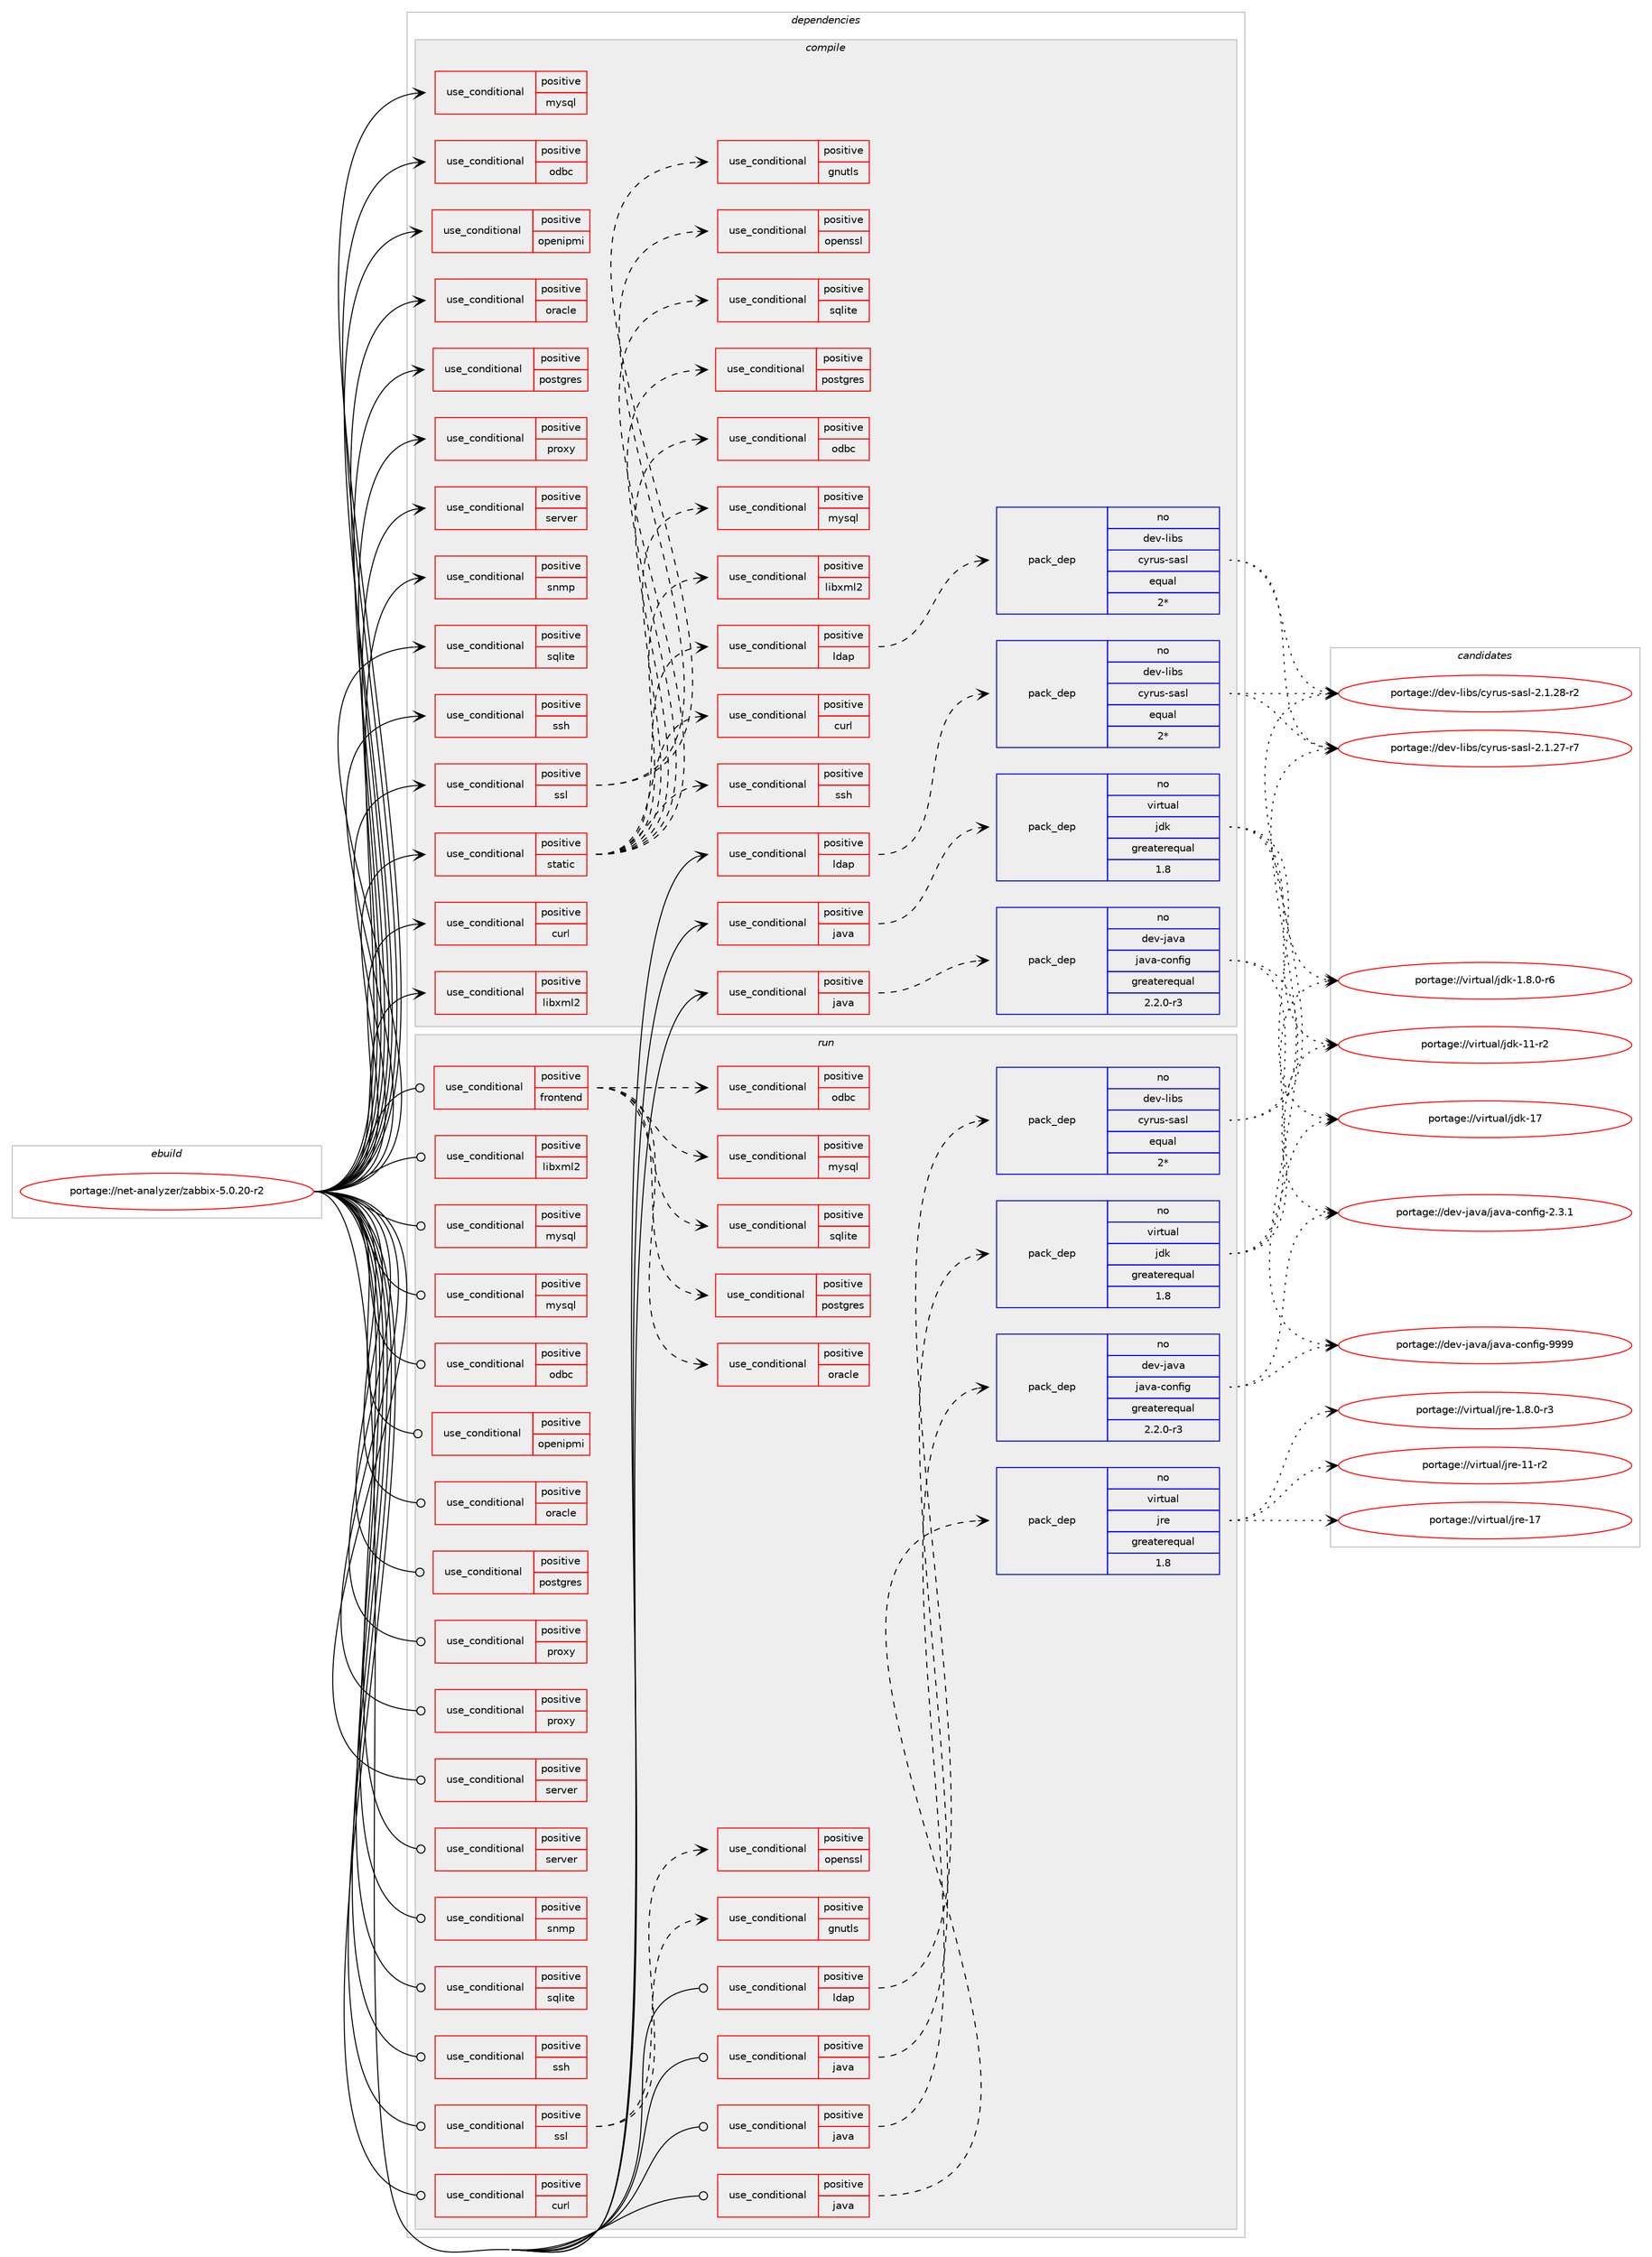digraph prolog {

# *************
# Graph options
# *************

newrank=true;
concentrate=true;
compound=true;
graph [rankdir=LR,fontname=Helvetica,fontsize=10,ranksep=1.5];#, ranksep=2.5, nodesep=0.2];
edge  [arrowhead=vee];
node  [fontname=Helvetica,fontsize=10];

# **********
# The ebuild
# **********

subgraph cluster_leftcol {
color=gray;
label=<<i>ebuild</i>>;
id [label="portage://net-analyzer/zabbix-5.0.20-r2", color=red, width=4, href="../net-analyzer/zabbix-5.0.20-r2.svg"];
}

# ****************
# The dependencies
# ****************

subgraph cluster_midcol {
color=gray;
label=<<i>dependencies</i>>;
subgraph cluster_compile {
fillcolor="#eeeeee";
style=filled;
label=<<i>compile</i>>;
subgraph cond303 {
dependency373 [label=<<TABLE BORDER="0" CELLBORDER="1" CELLSPACING="0" CELLPADDING="4"><TR><TD ROWSPAN="3" CELLPADDING="10">use_conditional</TD></TR><TR><TD>positive</TD></TR><TR><TD>curl</TD></TR></TABLE>>, shape=none, color=red];
# *** BEGIN UNKNOWN DEPENDENCY TYPE (TODO) ***
# dependency373 -> package_dependency(portage://net-analyzer/zabbix-5.0.20-r2,install,no,net-misc,curl,none,[,,],[],[])
# *** END UNKNOWN DEPENDENCY TYPE (TODO) ***

}
id:e -> dependency373:w [weight=20,style="solid",arrowhead="vee"];
subgraph cond304 {
dependency374 [label=<<TABLE BORDER="0" CELLBORDER="1" CELLSPACING="0" CELLPADDING="4"><TR><TD ROWSPAN="3" CELLPADDING="10">use_conditional</TD></TR><TR><TD>positive</TD></TR><TR><TD>java</TD></TR></TABLE>>, shape=none, color=red];
subgraph pack64 {
dependency375 [label=<<TABLE BORDER="0" CELLBORDER="1" CELLSPACING="0" CELLPADDING="4" WIDTH="220"><TR><TD ROWSPAN="6" CELLPADDING="30">pack_dep</TD></TR><TR><TD WIDTH="110">no</TD></TR><TR><TD>dev-java</TD></TR><TR><TD>java-config</TD></TR><TR><TD>greaterequal</TD></TR><TR><TD>2.2.0-r3</TD></TR></TABLE>>, shape=none, color=blue];
}
dependency374:e -> dependency375:w [weight=20,style="dashed",arrowhead="vee"];
}
id:e -> dependency374:w [weight=20,style="solid",arrowhead="vee"];
subgraph cond305 {
dependency376 [label=<<TABLE BORDER="0" CELLBORDER="1" CELLSPACING="0" CELLPADDING="4"><TR><TD ROWSPAN="3" CELLPADDING="10">use_conditional</TD></TR><TR><TD>positive</TD></TR><TR><TD>java</TD></TR></TABLE>>, shape=none, color=red];
subgraph pack65 {
dependency377 [label=<<TABLE BORDER="0" CELLBORDER="1" CELLSPACING="0" CELLPADDING="4" WIDTH="220"><TR><TD ROWSPAN="6" CELLPADDING="30">pack_dep</TD></TR><TR><TD WIDTH="110">no</TD></TR><TR><TD>virtual</TD></TR><TR><TD>jdk</TD></TR><TR><TD>greaterequal</TD></TR><TR><TD>1.8</TD></TR></TABLE>>, shape=none, color=blue];
}
dependency376:e -> dependency377:w [weight=20,style="dashed",arrowhead="vee"];
}
id:e -> dependency376:w [weight=20,style="solid",arrowhead="vee"];
subgraph cond306 {
dependency378 [label=<<TABLE BORDER="0" CELLBORDER="1" CELLSPACING="0" CELLPADDING="4"><TR><TD ROWSPAN="3" CELLPADDING="10">use_conditional</TD></TR><TR><TD>positive</TD></TR><TR><TD>ldap</TD></TR></TABLE>>, shape=none, color=red];
subgraph pack66 {
dependency379 [label=<<TABLE BORDER="0" CELLBORDER="1" CELLSPACING="0" CELLPADDING="4" WIDTH="220"><TR><TD ROWSPAN="6" CELLPADDING="30">pack_dep</TD></TR><TR><TD WIDTH="110">no</TD></TR><TR><TD>dev-libs</TD></TR><TR><TD>cyrus-sasl</TD></TR><TR><TD>equal</TD></TR><TR><TD>2*</TD></TR></TABLE>>, shape=none, color=blue];
}
dependency378:e -> dependency379:w [weight=20,style="dashed",arrowhead="vee"];
# *** BEGIN UNKNOWN DEPENDENCY TYPE (TODO) ***
# dependency378 -> package_dependency(portage://net-analyzer/zabbix-5.0.20-r2,install,no,net-libs,gnutls,none,[,,],any_same_slot,[])
# *** END UNKNOWN DEPENDENCY TYPE (TODO) ***

# *** BEGIN UNKNOWN DEPENDENCY TYPE (TODO) ***
# dependency378 -> package_dependency(portage://net-analyzer/zabbix-5.0.20-r2,install,no,net-nds,openldap,none,[,,],any_same_slot,[])
# *** END UNKNOWN DEPENDENCY TYPE (TODO) ***

}
id:e -> dependency378:w [weight=20,style="solid",arrowhead="vee"];
subgraph cond307 {
dependency380 [label=<<TABLE BORDER="0" CELLBORDER="1" CELLSPACING="0" CELLPADDING="4"><TR><TD ROWSPAN="3" CELLPADDING="10">use_conditional</TD></TR><TR><TD>positive</TD></TR><TR><TD>libxml2</TD></TR></TABLE>>, shape=none, color=red];
# *** BEGIN UNKNOWN DEPENDENCY TYPE (TODO) ***
# dependency380 -> package_dependency(portage://net-analyzer/zabbix-5.0.20-r2,install,no,dev-libs,libxml2,none,[,,],[],[])
# *** END UNKNOWN DEPENDENCY TYPE (TODO) ***

}
id:e -> dependency380:w [weight=20,style="solid",arrowhead="vee"];
subgraph cond308 {
dependency381 [label=<<TABLE BORDER="0" CELLBORDER="1" CELLSPACING="0" CELLPADDING="4"><TR><TD ROWSPAN="3" CELLPADDING="10">use_conditional</TD></TR><TR><TD>positive</TD></TR><TR><TD>mysql</TD></TR></TABLE>>, shape=none, color=red];
# *** BEGIN UNKNOWN DEPENDENCY TYPE (TODO) ***
# dependency381 -> package_dependency(portage://net-analyzer/zabbix-5.0.20-r2,install,no,dev-db,mysql-connector-c,none,[,,],any_same_slot,[])
# *** END UNKNOWN DEPENDENCY TYPE (TODO) ***

}
id:e -> dependency381:w [weight=20,style="solid",arrowhead="vee"];
subgraph cond309 {
dependency382 [label=<<TABLE BORDER="0" CELLBORDER="1" CELLSPACING="0" CELLPADDING="4"><TR><TD ROWSPAN="3" CELLPADDING="10">use_conditional</TD></TR><TR><TD>positive</TD></TR><TR><TD>odbc</TD></TR></TABLE>>, shape=none, color=red];
# *** BEGIN UNKNOWN DEPENDENCY TYPE (TODO) ***
# dependency382 -> package_dependency(portage://net-analyzer/zabbix-5.0.20-r2,install,no,dev-db,unixODBC,none,[,,],[],[])
# *** END UNKNOWN DEPENDENCY TYPE (TODO) ***

}
id:e -> dependency382:w [weight=20,style="solid",arrowhead="vee"];
subgraph cond310 {
dependency383 [label=<<TABLE BORDER="0" CELLBORDER="1" CELLSPACING="0" CELLPADDING="4"><TR><TD ROWSPAN="3" CELLPADDING="10">use_conditional</TD></TR><TR><TD>positive</TD></TR><TR><TD>openipmi</TD></TR></TABLE>>, shape=none, color=red];
# *** BEGIN UNKNOWN DEPENDENCY TYPE (TODO) ***
# dependency383 -> package_dependency(portage://net-analyzer/zabbix-5.0.20-r2,install,no,sys-libs,openipmi,none,[,,],[],[])
# *** END UNKNOWN DEPENDENCY TYPE (TODO) ***

}
id:e -> dependency383:w [weight=20,style="solid",arrowhead="vee"];
subgraph cond311 {
dependency384 [label=<<TABLE BORDER="0" CELLBORDER="1" CELLSPACING="0" CELLPADDING="4"><TR><TD ROWSPAN="3" CELLPADDING="10">use_conditional</TD></TR><TR><TD>positive</TD></TR><TR><TD>oracle</TD></TR></TABLE>>, shape=none, color=red];
# *** BEGIN UNKNOWN DEPENDENCY TYPE (TODO) ***
# dependency384 -> package_dependency(portage://net-analyzer/zabbix-5.0.20-r2,install,no,dev-db,oracle-instantclient,none,[,,],[],[use(enable(odbc),none),use(enable(sdk),none)])
# *** END UNKNOWN DEPENDENCY TYPE (TODO) ***

}
id:e -> dependency384:w [weight=20,style="solid",arrowhead="vee"];
subgraph cond312 {
dependency385 [label=<<TABLE BORDER="0" CELLBORDER="1" CELLSPACING="0" CELLPADDING="4"><TR><TD ROWSPAN="3" CELLPADDING="10">use_conditional</TD></TR><TR><TD>positive</TD></TR><TR><TD>postgres</TD></TR></TABLE>>, shape=none, color=red];
# *** BEGIN UNKNOWN DEPENDENCY TYPE (TODO) ***
# dependency385 -> package_dependency(portage://net-analyzer/zabbix-5.0.20-r2,install,no,dev-db,postgresql,none,[,,],any_different_slot,[])
# *** END UNKNOWN DEPENDENCY TYPE (TODO) ***

}
id:e -> dependency385:w [weight=20,style="solid",arrowhead="vee"];
subgraph cond313 {
dependency386 [label=<<TABLE BORDER="0" CELLBORDER="1" CELLSPACING="0" CELLPADDING="4"><TR><TD ROWSPAN="3" CELLPADDING="10">use_conditional</TD></TR><TR><TD>positive</TD></TR><TR><TD>proxy</TD></TR></TABLE>>, shape=none, color=red];
# *** BEGIN UNKNOWN DEPENDENCY TYPE (TODO) ***
# dependency386 -> package_dependency(portage://net-analyzer/zabbix-5.0.20-r2,install,no,sys-libs,zlib,none,[,,],[],[])
# *** END UNKNOWN DEPENDENCY TYPE (TODO) ***

}
id:e -> dependency386:w [weight=20,style="solid",arrowhead="vee"];
subgraph cond314 {
dependency387 [label=<<TABLE BORDER="0" CELLBORDER="1" CELLSPACING="0" CELLPADDING="4"><TR><TD ROWSPAN="3" CELLPADDING="10">use_conditional</TD></TR><TR><TD>positive</TD></TR><TR><TD>server</TD></TR></TABLE>>, shape=none, color=red];
# *** BEGIN UNKNOWN DEPENDENCY TYPE (TODO) ***
# dependency387 -> package_dependency(portage://net-analyzer/zabbix-5.0.20-r2,install,no,dev-libs,libevent,none,[,,],any_same_slot,[])
# *** END UNKNOWN DEPENDENCY TYPE (TODO) ***

# *** BEGIN UNKNOWN DEPENDENCY TYPE (TODO) ***
# dependency387 -> package_dependency(portage://net-analyzer/zabbix-5.0.20-r2,install,no,sys-libs,zlib,none,[,,],[],[])
# *** END UNKNOWN DEPENDENCY TYPE (TODO) ***

}
id:e -> dependency387:w [weight=20,style="solid",arrowhead="vee"];
subgraph cond315 {
dependency388 [label=<<TABLE BORDER="0" CELLBORDER="1" CELLSPACING="0" CELLPADDING="4"><TR><TD ROWSPAN="3" CELLPADDING="10">use_conditional</TD></TR><TR><TD>positive</TD></TR><TR><TD>snmp</TD></TR></TABLE>>, shape=none, color=red];
# *** BEGIN UNKNOWN DEPENDENCY TYPE (TODO) ***
# dependency388 -> package_dependency(portage://net-analyzer/zabbix-5.0.20-r2,install,no,net-analyzer,net-snmp,none,[,,],any_same_slot,[])
# *** END UNKNOWN DEPENDENCY TYPE (TODO) ***

}
id:e -> dependency388:w [weight=20,style="solid",arrowhead="vee"];
subgraph cond316 {
dependency389 [label=<<TABLE BORDER="0" CELLBORDER="1" CELLSPACING="0" CELLPADDING="4"><TR><TD ROWSPAN="3" CELLPADDING="10">use_conditional</TD></TR><TR><TD>positive</TD></TR><TR><TD>sqlite</TD></TR></TABLE>>, shape=none, color=red];
# *** BEGIN UNKNOWN DEPENDENCY TYPE (TODO) ***
# dependency389 -> package_dependency(portage://net-analyzer/zabbix-5.0.20-r2,install,no,dev-db,sqlite,none,[,,],[],[])
# *** END UNKNOWN DEPENDENCY TYPE (TODO) ***

}
id:e -> dependency389:w [weight=20,style="solid",arrowhead="vee"];
subgraph cond317 {
dependency390 [label=<<TABLE BORDER="0" CELLBORDER="1" CELLSPACING="0" CELLPADDING="4"><TR><TD ROWSPAN="3" CELLPADDING="10">use_conditional</TD></TR><TR><TD>positive</TD></TR><TR><TD>ssh</TD></TR></TABLE>>, shape=none, color=red];
# *** BEGIN UNKNOWN DEPENDENCY TYPE (TODO) ***
# dependency390 -> package_dependency(portage://net-analyzer/zabbix-5.0.20-r2,install,no,net-libs,libssh2,none,[,,],[],[])
# *** END UNKNOWN DEPENDENCY TYPE (TODO) ***

}
id:e -> dependency390:w [weight=20,style="solid",arrowhead="vee"];
subgraph cond318 {
dependency391 [label=<<TABLE BORDER="0" CELLBORDER="1" CELLSPACING="0" CELLPADDING="4"><TR><TD ROWSPAN="3" CELLPADDING="10">use_conditional</TD></TR><TR><TD>positive</TD></TR><TR><TD>ssl</TD></TR></TABLE>>, shape=none, color=red];
subgraph cond319 {
dependency392 [label=<<TABLE BORDER="0" CELLBORDER="1" CELLSPACING="0" CELLPADDING="4"><TR><TD ROWSPAN="3" CELLPADDING="10">use_conditional</TD></TR><TR><TD>positive</TD></TR><TR><TD>gnutls</TD></TR></TABLE>>, shape=none, color=red];
# *** BEGIN UNKNOWN DEPENDENCY TYPE (TODO) ***
# dependency392 -> package_dependency(portage://net-analyzer/zabbix-5.0.20-r2,install,no,net-libs,gnutls,none,[,,],[slot(0),equal],[])
# *** END UNKNOWN DEPENDENCY TYPE (TODO) ***

}
dependency391:e -> dependency392:w [weight=20,style="dashed",arrowhead="vee"];
subgraph cond320 {
dependency393 [label=<<TABLE BORDER="0" CELLBORDER="1" CELLSPACING="0" CELLPADDING="4"><TR><TD ROWSPAN="3" CELLPADDING="10">use_conditional</TD></TR><TR><TD>positive</TD></TR><TR><TD>openssl</TD></TR></TABLE>>, shape=none, color=red];
# *** BEGIN UNKNOWN DEPENDENCY TYPE (TODO) ***
# dependency393 -> package_dependency(portage://net-analyzer/zabbix-5.0.20-r2,install,no,dev-libs,openssl,none,[,,],any_same_slot,[use(disable(bindist),negative)])
# *** END UNKNOWN DEPENDENCY TYPE (TODO) ***

}
dependency391:e -> dependency393:w [weight=20,style="dashed",arrowhead="vee"];
}
id:e -> dependency391:w [weight=20,style="solid",arrowhead="vee"];
subgraph cond321 {
dependency394 [label=<<TABLE BORDER="0" CELLBORDER="1" CELLSPACING="0" CELLPADDING="4"><TR><TD ROWSPAN="3" CELLPADDING="10">use_conditional</TD></TR><TR><TD>positive</TD></TR><TR><TD>static</TD></TR></TABLE>>, shape=none, color=red];
subgraph cond322 {
dependency395 [label=<<TABLE BORDER="0" CELLBORDER="1" CELLSPACING="0" CELLPADDING="4"><TR><TD ROWSPAN="3" CELLPADDING="10">use_conditional</TD></TR><TR><TD>positive</TD></TR><TR><TD>curl</TD></TR></TABLE>>, shape=none, color=red];
# *** BEGIN UNKNOWN DEPENDENCY TYPE (TODO) ***
# dependency395 -> package_dependency(portage://net-analyzer/zabbix-5.0.20-r2,install,no,net-misc,curl,none,[,,],[],[use(enable(static-libs),none)])
# *** END UNKNOWN DEPENDENCY TYPE (TODO) ***

}
dependency394:e -> dependency395:w [weight=20,style="dashed",arrowhead="vee"];
subgraph cond323 {
dependency396 [label=<<TABLE BORDER="0" CELLBORDER="1" CELLSPACING="0" CELLPADDING="4"><TR><TD ROWSPAN="3" CELLPADDING="10">use_conditional</TD></TR><TR><TD>positive</TD></TR><TR><TD>ldap</TD></TR></TABLE>>, shape=none, color=red];
subgraph pack67 {
dependency397 [label=<<TABLE BORDER="0" CELLBORDER="1" CELLSPACING="0" CELLPADDING="4" WIDTH="220"><TR><TD ROWSPAN="6" CELLPADDING="30">pack_dep</TD></TR><TR><TD WIDTH="110">no</TD></TR><TR><TD>dev-libs</TD></TR><TR><TD>cyrus-sasl</TD></TR><TR><TD>equal</TD></TR><TR><TD>2*</TD></TR></TABLE>>, shape=none, color=blue];
}
dependency396:e -> dependency397:w [weight=20,style="dashed",arrowhead="vee"];
# *** BEGIN UNKNOWN DEPENDENCY TYPE (TODO) ***
# dependency396 -> package_dependency(portage://net-analyzer/zabbix-5.0.20-r2,install,no,net-libs,gnutls,none,[,,],[],[use(enable(static-libs),none)])
# *** END UNKNOWN DEPENDENCY TYPE (TODO) ***

# *** BEGIN UNKNOWN DEPENDENCY TYPE (TODO) ***
# dependency396 -> package_dependency(portage://net-analyzer/zabbix-5.0.20-r2,install,no,net-nds,openldap,none,[,,],[],[use(enable(static-libs),none)])
# *** END UNKNOWN DEPENDENCY TYPE (TODO) ***

}
dependency394:e -> dependency396:w [weight=20,style="dashed",arrowhead="vee"];
subgraph cond324 {
dependency398 [label=<<TABLE BORDER="0" CELLBORDER="1" CELLSPACING="0" CELLPADDING="4"><TR><TD ROWSPAN="3" CELLPADDING="10">use_conditional</TD></TR><TR><TD>positive</TD></TR><TR><TD>libxml2</TD></TR></TABLE>>, shape=none, color=red];
# *** BEGIN UNKNOWN DEPENDENCY TYPE (TODO) ***
# dependency398 -> package_dependency(portage://net-analyzer/zabbix-5.0.20-r2,install,no,dev-libs,libxml2,none,[,,],[],[use(enable(static-libs),none)])
# *** END UNKNOWN DEPENDENCY TYPE (TODO) ***

}
dependency394:e -> dependency398:w [weight=20,style="dashed",arrowhead="vee"];
subgraph cond325 {
dependency399 [label=<<TABLE BORDER="0" CELLBORDER="1" CELLSPACING="0" CELLPADDING="4"><TR><TD ROWSPAN="3" CELLPADDING="10">use_conditional</TD></TR><TR><TD>positive</TD></TR><TR><TD>mysql</TD></TR></TABLE>>, shape=none, color=red];
# *** BEGIN UNKNOWN DEPENDENCY TYPE (TODO) ***
# dependency399 -> package_dependency(portage://net-analyzer/zabbix-5.0.20-r2,install,no,dev-db,mysql-connector-c,none,[,,],[],[use(enable(static-libs),none)])
# *** END UNKNOWN DEPENDENCY TYPE (TODO) ***

}
dependency394:e -> dependency399:w [weight=20,style="dashed",arrowhead="vee"];
subgraph cond326 {
dependency400 [label=<<TABLE BORDER="0" CELLBORDER="1" CELLSPACING="0" CELLPADDING="4"><TR><TD ROWSPAN="3" CELLPADDING="10">use_conditional</TD></TR><TR><TD>positive</TD></TR><TR><TD>odbc</TD></TR></TABLE>>, shape=none, color=red];
# *** BEGIN UNKNOWN DEPENDENCY TYPE (TODO) ***
# dependency400 -> package_dependency(portage://net-analyzer/zabbix-5.0.20-r2,install,no,dev-db,unixODBC,none,[,,],[],[use(enable(static-libs),none)])
# *** END UNKNOWN DEPENDENCY TYPE (TODO) ***

}
dependency394:e -> dependency400:w [weight=20,style="dashed",arrowhead="vee"];
subgraph cond327 {
dependency401 [label=<<TABLE BORDER="0" CELLBORDER="1" CELLSPACING="0" CELLPADDING="4"><TR><TD ROWSPAN="3" CELLPADDING="10">use_conditional</TD></TR><TR><TD>positive</TD></TR><TR><TD>postgres</TD></TR></TABLE>>, shape=none, color=red];
# *** BEGIN UNKNOWN DEPENDENCY TYPE (TODO) ***
# dependency401 -> package_dependency(portage://net-analyzer/zabbix-5.0.20-r2,install,no,dev-db,postgresql,none,[,,],any_different_slot,[use(enable(static-libs),none)])
# *** END UNKNOWN DEPENDENCY TYPE (TODO) ***

}
dependency394:e -> dependency401:w [weight=20,style="dashed",arrowhead="vee"];
subgraph cond328 {
dependency402 [label=<<TABLE BORDER="0" CELLBORDER="1" CELLSPACING="0" CELLPADDING="4"><TR><TD ROWSPAN="3" CELLPADDING="10">use_conditional</TD></TR><TR><TD>positive</TD></TR><TR><TD>sqlite</TD></TR></TABLE>>, shape=none, color=red];
# *** BEGIN UNKNOWN DEPENDENCY TYPE (TODO) ***
# dependency402 -> package_dependency(portage://net-analyzer/zabbix-5.0.20-r2,install,no,dev-db,sqlite,none,[,,],[],[use(enable(static-libs),none)])
# *** END UNKNOWN DEPENDENCY TYPE (TODO) ***

}
dependency394:e -> dependency402:w [weight=20,style="dashed",arrowhead="vee"];
subgraph cond329 {
dependency403 [label=<<TABLE BORDER="0" CELLBORDER="1" CELLSPACING="0" CELLPADDING="4"><TR><TD ROWSPAN="3" CELLPADDING="10">use_conditional</TD></TR><TR><TD>positive</TD></TR><TR><TD>ssh</TD></TR></TABLE>>, shape=none, color=red];
# *** BEGIN UNKNOWN DEPENDENCY TYPE (TODO) ***
# dependency403 -> package_dependency(portage://net-analyzer/zabbix-5.0.20-r2,install,no,net-libs,libssh2,none,[,,],[],[])
# *** END UNKNOWN DEPENDENCY TYPE (TODO) ***

}
dependency394:e -> dependency403:w [weight=20,style="dashed",arrowhead="vee"];
}
id:e -> dependency394:w [weight=20,style="solid",arrowhead="vee"];
}
subgraph cluster_compileandrun {
fillcolor="#eeeeee";
style=filled;
label=<<i>compile and run</i>>;
}
subgraph cluster_run {
fillcolor="#eeeeee";
style=filled;
label=<<i>run</i>>;
subgraph cond330 {
dependency404 [label=<<TABLE BORDER="0" CELLBORDER="1" CELLSPACING="0" CELLPADDING="4"><TR><TD ROWSPAN="3" CELLPADDING="10">use_conditional</TD></TR><TR><TD>positive</TD></TR><TR><TD>curl</TD></TR></TABLE>>, shape=none, color=red];
# *** BEGIN UNKNOWN DEPENDENCY TYPE (TODO) ***
# dependency404 -> package_dependency(portage://net-analyzer/zabbix-5.0.20-r2,run,no,net-misc,curl,none,[,,],[],[])
# *** END UNKNOWN DEPENDENCY TYPE (TODO) ***

}
id:e -> dependency404:w [weight=20,style="solid",arrowhead="odot"];
subgraph cond331 {
dependency405 [label=<<TABLE BORDER="0" CELLBORDER="1" CELLSPACING="0" CELLPADDING="4"><TR><TD ROWSPAN="3" CELLPADDING="10">use_conditional</TD></TR><TR><TD>positive</TD></TR><TR><TD>frontend</TD></TR></TABLE>>, shape=none, color=red];
# *** BEGIN UNKNOWN DEPENDENCY TYPE (TODO) ***
# dependency405 -> package_dependency(portage://net-analyzer/zabbix-5.0.20-r2,run,no,app-admin,webapp-config,none,[,,],[],[])
# *** END UNKNOWN DEPENDENCY TYPE (TODO) ***

# *** BEGIN UNKNOWN DEPENDENCY TYPE (TODO) ***
# dependency405 -> package_dependency(portage://net-analyzer/zabbix-5.0.20-r2,run,no,dev-lang,php,none,[,,],any_different_slot,[use(enable(bcmath),none),use(enable(ctype),none),use(enable(sockets),none),use(enable(gd),none),use(enable(truetype),none),use(enable(xml),none),use(enable(session),none),use(enable(xmlreader),none),use(enable(xmlwriter),none),use(enable(nls),none),use(enable(sysvipc),none),use(enable(unicode),none)])
# *** END UNKNOWN DEPENDENCY TYPE (TODO) ***

# *** BEGIN UNKNOWN DEPENDENCY TYPE (TODO) ***
# dependency405 -> package_dependency(portage://net-analyzer/zabbix-5.0.20-r2,run,no,media-libs,gd,none,[,,],[],[use(enable(png),none)])
# *** END UNKNOWN DEPENDENCY TYPE (TODO) ***

# *** BEGIN UNKNOWN DEPENDENCY TYPE (TODO) ***
# dependency405 -> package_dependency(portage://net-analyzer/zabbix-5.0.20-r2,run,no,virtual,httpd-php,none,[,,],any_different_slot,[])
# *** END UNKNOWN DEPENDENCY TYPE (TODO) ***

subgraph cond332 {
dependency406 [label=<<TABLE BORDER="0" CELLBORDER="1" CELLSPACING="0" CELLPADDING="4"><TR><TD ROWSPAN="3" CELLPADDING="10">use_conditional</TD></TR><TR><TD>positive</TD></TR><TR><TD>mysql</TD></TR></TABLE>>, shape=none, color=red];
# *** BEGIN UNKNOWN DEPENDENCY TYPE (TODO) ***
# dependency406 -> package_dependency(portage://net-analyzer/zabbix-5.0.20-r2,run,no,dev-lang,php,none,[,,],[],[use(enable(mysqli),none)])
# *** END UNKNOWN DEPENDENCY TYPE (TODO) ***

}
dependency405:e -> dependency406:w [weight=20,style="dashed",arrowhead="vee"];
subgraph cond333 {
dependency407 [label=<<TABLE BORDER="0" CELLBORDER="1" CELLSPACING="0" CELLPADDING="4"><TR><TD ROWSPAN="3" CELLPADDING="10">use_conditional</TD></TR><TR><TD>positive</TD></TR><TR><TD>odbc</TD></TR></TABLE>>, shape=none, color=red];
# *** BEGIN UNKNOWN DEPENDENCY TYPE (TODO) ***
# dependency407 -> package_dependency(portage://net-analyzer/zabbix-5.0.20-r2,run,no,dev-lang,php,none,[,,],[],[use(enable(odbc),none)])
# *** END UNKNOWN DEPENDENCY TYPE (TODO) ***

}
dependency405:e -> dependency407:w [weight=20,style="dashed",arrowhead="vee"];
subgraph cond334 {
dependency408 [label=<<TABLE BORDER="0" CELLBORDER="1" CELLSPACING="0" CELLPADDING="4"><TR><TD ROWSPAN="3" CELLPADDING="10">use_conditional</TD></TR><TR><TD>positive</TD></TR><TR><TD>oracle</TD></TR></TABLE>>, shape=none, color=red];
# *** BEGIN UNKNOWN DEPENDENCY TYPE (TODO) ***
# dependency408 -> package_dependency(portage://net-analyzer/zabbix-5.0.20-r2,run,no,dev-lang,php,none,[,,],[],[use(enable(oci8-instant-client),none)])
# *** END UNKNOWN DEPENDENCY TYPE (TODO) ***

}
dependency405:e -> dependency408:w [weight=20,style="dashed",arrowhead="vee"];
subgraph cond335 {
dependency409 [label=<<TABLE BORDER="0" CELLBORDER="1" CELLSPACING="0" CELLPADDING="4"><TR><TD ROWSPAN="3" CELLPADDING="10">use_conditional</TD></TR><TR><TD>positive</TD></TR><TR><TD>postgres</TD></TR></TABLE>>, shape=none, color=red];
# *** BEGIN UNKNOWN DEPENDENCY TYPE (TODO) ***
# dependency409 -> package_dependency(portage://net-analyzer/zabbix-5.0.20-r2,run,no,dev-lang,php,none,[,,],[],[use(enable(postgres),none)])
# *** END UNKNOWN DEPENDENCY TYPE (TODO) ***

}
dependency405:e -> dependency409:w [weight=20,style="dashed",arrowhead="vee"];
subgraph cond336 {
dependency410 [label=<<TABLE BORDER="0" CELLBORDER="1" CELLSPACING="0" CELLPADDING="4"><TR><TD ROWSPAN="3" CELLPADDING="10">use_conditional</TD></TR><TR><TD>positive</TD></TR><TR><TD>sqlite</TD></TR></TABLE>>, shape=none, color=red];
# *** BEGIN UNKNOWN DEPENDENCY TYPE (TODO) ***
# dependency410 -> package_dependency(portage://net-analyzer/zabbix-5.0.20-r2,run,no,dev-lang,php,none,[,,],[],[use(enable(sqlite),none)])
# *** END UNKNOWN DEPENDENCY TYPE (TODO) ***

}
dependency405:e -> dependency410:w [weight=20,style="dashed",arrowhead="vee"];
}
id:e -> dependency405:w [weight=20,style="solid",arrowhead="odot"];
subgraph cond337 {
dependency411 [label=<<TABLE BORDER="0" CELLBORDER="1" CELLSPACING="0" CELLPADDING="4"><TR><TD ROWSPAN="3" CELLPADDING="10">use_conditional</TD></TR><TR><TD>positive</TD></TR><TR><TD>java</TD></TR></TABLE>>, shape=none, color=red];
subgraph pack68 {
dependency412 [label=<<TABLE BORDER="0" CELLBORDER="1" CELLSPACING="0" CELLPADDING="4" WIDTH="220"><TR><TD ROWSPAN="6" CELLPADDING="30">pack_dep</TD></TR><TR><TD WIDTH="110">no</TD></TR><TR><TD>dev-java</TD></TR><TR><TD>java-config</TD></TR><TR><TD>greaterequal</TD></TR><TR><TD>2.2.0-r3</TD></TR></TABLE>>, shape=none, color=blue];
}
dependency411:e -> dependency412:w [weight=20,style="dashed",arrowhead="vee"];
}
id:e -> dependency411:w [weight=20,style="solid",arrowhead="odot"];
subgraph cond338 {
dependency413 [label=<<TABLE BORDER="0" CELLBORDER="1" CELLSPACING="0" CELLPADDING="4"><TR><TD ROWSPAN="3" CELLPADDING="10">use_conditional</TD></TR><TR><TD>positive</TD></TR><TR><TD>java</TD></TR></TABLE>>, shape=none, color=red];
subgraph pack69 {
dependency414 [label=<<TABLE BORDER="0" CELLBORDER="1" CELLSPACING="0" CELLPADDING="4" WIDTH="220"><TR><TD ROWSPAN="6" CELLPADDING="30">pack_dep</TD></TR><TR><TD WIDTH="110">no</TD></TR><TR><TD>virtual</TD></TR><TR><TD>jdk</TD></TR><TR><TD>greaterequal</TD></TR><TR><TD>1.8</TD></TR></TABLE>>, shape=none, color=blue];
}
dependency413:e -> dependency414:w [weight=20,style="dashed",arrowhead="vee"];
}
id:e -> dependency413:w [weight=20,style="solid",arrowhead="odot"];
subgraph cond339 {
dependency415 [label=<<TABLE BORDER="0" CELLBORDER="1" CELLSPACING="0" CELLPADDING="4"><TR><TD ROWSPAN="3" CELLPADDING="10">use_conditional</TD></TR><TR><TD>positive</TD></TR><TR><TD>java</TD></TR></TABLE>>, shape=none, color=red];
subgraph pack70 {
dependency416 [label=<<TABLE BORDER="0" CELLBORDER="1" CELLSPACING="0" CELLPADDING="4" WIDTH="220"><TR><TD ROWSPAN="6" CELLPADDING="30">pack_dep</TD></TR><TR><TD WIDTH="110">no</TD></TR><TR><TD>virtual</TD></TR><TR><TD>jre</TD></TR><TR><TD>greaterequal</TD></TR><TR><TD>1.8</TD></TR></TABLE>>, shape=none, color=blue];
}
dependency415:e -> dependency416:w [weight=20,style="dashed",arrowhead="vee"];
}
id:e -> dependency415:w [weight=20,style="solid",arrowhead="odot"];
subgraph cond340 {
dependency417 [label=<<TABLE BORDER="0" CELLBORDER="1" CELLSPACING="0" CELLPADDING="4"><TR><TD ROWSPAN="3" CELLPADDING="10">use_conditional</TD></TR><TR><TD>positive</TD></TR><TR><TD>ldap</TD></TR></TABLE>>, shape=none, color=red];
subgraph pack71 {
dependency418 [label=<<TABLE BORDER="0" CELLBORDER="1" CELLSPACING="0" CELLPADDING="4" WIDTH="220"><TR><TD ROWSPAN="6" CELLPADDING="30">pack_dep</TD></TR><TR><TD WIDTH="110">no</TD></TR><TR><TD>dev-libs</TD></TR><TR><TD>cyrus-sasl</TD></TR><TR><TD>equal</TD></TR><TR><TD>2*</TD></TR></TABLE>>, shape=none, color=blue];
}
dependency417:e -> dependency418:w [weight=20,style="dashed",arrowhead="vee"];
# *** BEGIN UNKNOWN DEPENDENCY TYPE (TODO) ***
# dependency417 -> package_dependency(portage://net-analyzer/zabbix-5.0.20-r2,run,no,net-libs,gnutls,none,[,,],any_same_slot,[])
# *** END UNKNOWN DEPENDENCY TYPE (TODO) ***

# *** BEGIN UNKNOWN DEPENDENCY TYPE (TODO) ***
# dependency417 -> package_dependency(portage://net-analyzer/zabbix-5.0.20-r2,run,no,net-nds,openldap,none,[,,],any_same_slot,[])
# *** END UNKNOWN DEPENDENCY TYPE (TODO) ***

}
id:e -> dependency417:w [weight=20,style="solid",arrowhead="odot"];
subgraph cond341 {
dependency419 [label=<<TABLE BORDER="0" CELLBORDER="1" CELLSPACING="0" CELLPADDING="4"><TR><TD ROWSPAN="3" CELLPADDING="10">use_conditional</TD></TR><TR><TD>positive</TD></TR><TR><TD>libxml2</TD></TR></TABLE>>, shape=none, color=red];
# *** BEGIN UNKNOWN DEPENDENCY TYPE (TODO) ***
# dependency419 -> package_dependency(portage://net-analyzer/zabbix-5.0.20-r2,run,no,dev-libs,libxml2,none,[,,],[],[])
# *** END UNKNOWN DEPENDENCY TYPE (TODO) ***

}
id:e -> dependency419:w [weight=20,style="solid",arrowhead="odot"];
subgraph cond342 {
dependency420 [label=<<TABLE BORDER="0" CELLBORDER="1" CELLSPACING="0" CELLPADDING="4"><TR><TD ROWSPAN="3" CELLPADDING="10">use_conditional</TD></TR><TR><TD>positive</TD></TR><TR><TD>mysql</TD></TR></TABLE>>, shape=none, color=red];
# *** BEGIN UNKNOWN DEPENDENCY TYPE (TODO) ***
# dependency420 -> package_dependency(portage://net-analyzer/zabbix-5.0.20-r2,run,no,dev-db,mysql-connector-c,none,[,,],any_same_slot,[])
# *** END UNKNOWN DEPENDENCY TYPE (TODO) ***

}
id:e -> dependency420:w [weight=20,style="solid",arrowhead="odot"];
subgraph cond343 {
dependency421 [label=<<TABLE BORDER="0" CELLBORDER="1" CELLSPACING="0" CELLPADDING="4"><TR><TD ROWSPAN="3" CELLPADDING="10">use_conditional</TD></TR><TR><TD>positive</TD></TR><TR><TD>mysql</TD></TR></TABLE>>, shape=none, color=red];
# *** BEGIN UNKNOWN DEPENDENCY TYPE (TODO) ***
# dependency421 -> package_dependency(portage://net-analyzer/zabbix-5.0.20-r2,run,no,virtual,mysql,none,[,,],[],[])
# *** END UNKNOWN DEPENDENCY TYPE (TODO) ***

}
id:e -> dependency421:w [weight=20,style="solid",arrowhead="odot"];
subgraph cond344 {
dependency422 [label=<<TABLE BORDER="0" CELLBORDER="1" CELLSPACING="0" CELLPADDING="4"><TR><TD ROWSPAN="3" CELLPADDING="10">use_conditional</TD></TR><TR><TD>positive</TD></TR><TR><TD>odbc</TD></TR></TABLE>>, shape=none, color=red];
# *** BEGIN UNKNOWN DEPENDENCY TYPE (TODO) ***
# dependency422 -> package_dependency(portage://net-analyzer/zabbix-5.0.20-r2,run,no,dev-db,unixODBC,none,[,,],[],[])
# *** END UNKNOWN DEPENDENCY TYPE (TODO) ***

}
id:e -> dependency422:w [weight=20,style="solid",arrowhead="odot"];
subgraph cond345 {
dependency423 [label=<<TABLE BORDER="0" CELLBORDER="1" CELLSPACING="0" CELLPADDING="4"><TR><TD ROWSPAN="3" CELLPADDING="10">use_conditional</TD></TR><TR><TD>positive</TD></TR><TR><TD>openipmi</TD></TR></TABLE>>, shape=none, color=red];
# *** BEGIN UNKNOWN DEPENDENCY TYPE (TODO) ***
# dependency423 -> package_dependency(portage://net-analyzer/zabbix-5.0.20-r2,run,no,sys-libs,openipmi,none,[,,],[],[])
# *** END UNKNOWN DEPENDENCY TYPE (TODO) ***

}
id:e -> dependency423:w [weight=20,style="solid",arrowhead="odot"];
subgraph cond346 {
dependency424 [label=<<TABLE BORDER="0" CELLBORDER="1" CELLSPACING="0" CELLPADDING="4"><TR><TD ROWSPAN="3" CELLPADDING="10">use_conditional</TD></TR><TR><TD>positive</TD></TR><TR><TD>oracle</TD></TR></TABLE>>, shape=none, color=red];
# *** BEGIN UNKNOWN DEPENDENCY TYPE (TODO) ***
# dependency424 -> package_dependency(portage://net-analyzer/zabbix-5.0.20-r2,run,no,dev-db,oracle-instantclient,none,[,,],[],[use(enable(odbc),none),use(enable(sdk),none)])
# *** END UNKNOWN DEPENDENCY TYPE (TODO) ***

}
id:e -> dependency424:w [weight=20,style="solid",arrowhead="odot"];
subgraph cond347 {
dependency425 [label=<<TABLE BORDER="0" CELLBORDER="1" CELLSPACING="0" CELLPADDING="4"><TR><TD ROWSPAN="3" CELLPADDING="10">use_conditional</TD></TR><TR><TD>positive</TD></TR><TR><TD>postgres</TD></TR></TABLE>>, shape=none, color=red];
# *** BEGIN UNKNOWN DEPENDENCY TYPE (TODO) ***
# dependency425 -> package_dependency(portage://net-analyzer/zabbix-5.0.20-r2,run,no,dev-db,postgresql,none,[,,],any_different_slot,[])
# *** END UNKNOWN DEPENDENCY TYPE (TODO) ***

}
id:e -> dependency425:w [weight=20,style="solid",arrowhead="odot"];
subgraph cond348 {
dependency426 [label=<<TABLE BORDER="0" CELLBORDER="1" CELLSPACING="0" CELLPADDING="4"><TR><TD ROWSPAN="3" CELLPADDING="10">use_conditional</TD></TR><TR><TD>positive</TD></TR><TR><TD>proxy</TD></TR></TABLE>>, shape=none, color=red];
# *** BEGIN UNKNOWN DEPENDENCY TYPE (TODO) ***
# dependency426 -> package_dependency(portage://net-analyzer/zabbix-5.0.20-r2,run,no,net-analyzer,fping,none,[,,],[],[use(enable(suid),none)])
# *** END UNKNOWN DEPENDENCY TYPE (TODO) ***

}
id:e -> dependency426:w [weight=20,style="solid",arrowhead="odot"];
subgraph cond349 {
dependency427 [label=<<TABLE BORDER="0" CELLBORDER="1" CELLSPACING="0" CELLPADDING="4"><TR><TD ROWSPAN="3" CELLPADDING="10">use_conditional</TD></TR><TR><TD>positive</TD></TR><TR><TD>proxy</TD></TR></TABLE>>, shape=none, color=red];
# *** BEGIN UNKNOWN DEPENDENCY TYPE (TODO) ***
# dependency427 -> package_dependency(portage://net-analyzer/zabbix-5.0.20-r2,run,no,sys-libs,zlib,none,[,,],[],[])
# *** END UNKNOWN DEPENDENCY TYPE (TODO) ***

}
id:e -> dependency427:w [weight=20,style="solid",arrowhead="odot"];
subgraph cond350 {
dependency428 [label=<<TABLE BORDER="0" CELLBORDER="1" CELLSPACING="0" CELLPADDING="4"><TR><TD ROWSPAN="3" CELLPADDING="10">use_conditional</TD></TR><TR><TD>positive</TD></TR><TR><TD>server</TD></TR></TABLE>>, shape=none, color=red];
# *** BEGIN UNKNOWN DEPENDENCY TYPE (TODO) ***
# dependency428 -> package_dependency(portage://net-analyzer/zabbix-5.0.20-r2,run,no,app-admin,webapp-config,none,[,,],[],[])
# *** END UNKNOWN DEPENDENCY TYPE (TODO) ***

# *** BEGIN UNKNOWN DEPENDENCY TYPE (TODO) ***
# dependency428 -> package_dependency(portage://net-analyzer/zabbix-5.0.20-r2,run,no,dev-libs,libevent,none,[,,],[],[])
# *** END UNKNOWN DEPENDENCY TYPE (TODO) ***

# *** BEGIN UNKNOWN DEPENDENCY TYPE (TODO) ***
# dependency428 -> package_dependency(portage://net-analyzer/zabbix-5.0.20-r2,run,no,dev-libs,libpcre,none,[,,],[],[])
# *** END UNKNOWN DEPENDENCY TYPE (TODO) ***

# *** BEGIN UNKNOWN DEPENDENCY TYPE (TODO) ***
# dependency428 -> package_dependency(portage://net-analyzer/zabbix-5.0.20-r2,run,no,net-analyzer,fping,none,[,,],[],[use(enable(suid),none)])
# *** END UNKNOWN DEPENDENCY TYPE (TODO) ***

}
id:e -> dependency428:w [weight=20,style="solid",arrowhead="odot"];
subgraph cond351 {
dependency429 [label=<<TABLE BORDER="0" CELLBORDER="1" CELLSPACING="0" CELLPADDING="4"><TR><TD ROWSPAN="3" CELLPADDING="10">use_conditional</TD></TR><TR><TD>positive</TD></TR><TR><TD>server</TD></TR></TABLE>>, shape=none, color=red];
# *** BEGIN UNKNOWN DEPENDENCY TYPE (TODO) ***
# dependency429 -> package_dependency(portage://net-analyzer/zabbix-5.0.20-r2,run,no,dev-libs,libevent,none,[,,],any_same_slot,[])
# *** END UNKNOWN DEPENDENCY TYPE (TODO) ***

# *** BEGIN UNKNOWN DEPENDENCY TYPE (TODO) ***
# dependency429 -> package_dependency(portage://net-analyzer/zabbix-5.0.20-r2,run,no,sys-libs,zlib,none,[,,],[],[])
# *** END UNKNOWN DEPENDENCY TYPE (TODO) ***

}
id:e -> dependency429:w [weight=20,style="solid",arrowhead="odot"];
subgraph cond352 {
dependency430 [label=<<TABLE BORDER="0" CELLBORDER="1" CELLSPACING="0" CELLPADDING="4"><TR><TD ROWSPAN="3" CELLPADDING="10">use_conditional</TD></TR><TR><TD>positive</TD></TR><TR><TD>snmp</TD></TR></TABLE>>, shape=none, color=red];
# *** BEGIN UNKNOWN DEPENDENCY TYPE (TODO) ***
# dependency430 -> package_dependency(portage://net-analyzer/zabbix-5.0.20-r2,run,no,net-analyzer,net-snmp,none,[,,],any_same_slot,[])
# *** END UNKNOWN DEPENDENCY TYPE (TODO) ***

}
id:e -> dependency430:w [weight=20,style="solid",arrowhead="odot"];
subgraph cond353 {
dependency431 [label=<<TABLE BORDER="0" CELLBORDER="1" CELLSPACING="0" CELLPADDING="4"><TR><TD ROWSPAN="3" CELLPADDING="10">use_conditional</TD></TR><TR><TD>positive</TD></TR><TR><TD>sqlite</TD></TR></TABLE>>, shape=none, color=red];
# *** BEGIN UNKNOWN DEPENDENCY TYPE (TODO) ***
# dependency431 -> package_dependency(portage://net-analyzer/zabbix-5.0.20-r2,run,no,dev-db,sqlite,none,[,,],[],[])
# *** END UNKNOWN DEPENDENCY TYPE (TODO) ***

}
id:e -> dependency431:w [weight=20,style="solid",arrowhead="odot"];
subgraph cond354 {
dependency432 [label=<<TABLE BORDER="0" CELLBORDER="1" CELLSPACING="0" CELLPADDING="4"><TR><TD ROWSPAN="3" CELLPADDING="10">use_conditional</TD></TR><TR><TD>positive</TD></TR><TR><TD>ssh</TD></TR></TABLE>>, shape=none, color=red];
# *** BEGIN UNKNOWN DEPENDENCY TYPE (TODO) ***
# dependency432 -> package_dependency(portage://net-analyzer/zabbix-5.0.20-r2,run,no,net-libs,libssh2,none,[,,],[],[])
# *** END UNKNOWN DEPENDENCY TYPE (TODO) ***

}
id:e -> dependency432:w [weight=20,style="solid",arrowhead="odot"];
subgraph cond355 {
dependency433 [label=<<TABLE BORDER="0" CELLBORDER="1" CELLSPACING="0" CELLPADDING="4"><TR><TD ROWSPAN="3" CELLPADDING="10">use_conditional</TD></TR><TR><TD>positive</TD></TR><TR><TD>ssl</TD></TR></TABLE>>, shape=none, color=red];
subgraph cond356 {
dependency434 [label=<<TABLE BORDER="0" CELLBORDER="1" CELLSPACING="0" CELLPADDING="4"><TR><TD ROWSPAN="3" CELLPADDING="10">use_conditional</TD></TR><TR><TD>positive</TD></TR><TR><TD>gnutls</TD></TR></TABLE>>, shape=none, color=red];
# *** BEGIN UNKNOWN DEPENDENCY TYPE (TODO) ***
# dependency434 -> package_dependency(portage://net-analyzer/zabbix-5.0.20-r2,run,no,net-libs,gnutls,none,[,,],[slot(0),equal],[])
# *** END UNKNOWN DEPENDENCY TYPE (TODO) ***

}
dependency433:e -> dependency434:w [weight=20,style="dashed",arrowhead="vee"];
subgraph cond357 {
dependency435 [label=<<TABLE BORDER="0" CELLBORDER="1" CELLSPACING="0" CELLPADDING="4"><TR><TD ROWSPAN="3" CELLPADDING="10">use_conditional</TD></TR><TR><TD>positive</TD></TR><TR><TD>openssl</TD></TR></TABLE>>, shape=none, color=red];
# *** BEGIN UNKNOWN DEPENDENCY TYPE (TODO) ***
# dependency435 -> package_dependency(portage://net-analyzer/zabbix-5.0.20-r2,run,no,dev-libs,openssl,none,[,,],any_same_slot,[use(disable(bindist),negative)])
# *** END UNKNOWN DEPENDENCY TYPE (TODO) ***

}
dependency433:e -> dependency435:w [weight=20,style="dashed",arrowhead="vee"];
}
id:e -> dependency433:w [weight=20,style="solid",arrowhead="odot"];
# *** BEGIN UNKNOWN DEPENDENCY TYPE (TODO) ***
# id -> package_dependency(portage://net-analyzer/zabbix-5.0.20-r2,run,no,acct-group,zabbix,none,[,,],[],[])
# *** END UNKNOWN DEPENDENCY TYPE (TODO) ***

# *** BEGIN UNKNOWN DEPENDENCY TYPE (TODO) ***
# id -> package_dependency(portage://net-analyzer/zabbix-5.0.20-r2,run,no,acct-user,zabbix,none,[,,],[],[])
# *** END UNKNOWN DEPENDENCY TYPE (TODO) ***

# *** BEGIN UNKNOWN DEPENDENCY TYPE (TODO) ***
# id -> package_dependency(portage://net-analyzer/zabbix-5.0.20-r2,run,no,virtual,tmpfiles,none,[,,],[],[])
# *** END UNKNOWN DEPENDENCY TYPE (TODO) ***

}
}

# **************
# The candidates
# **************

subgraph cluster_choices {
rank=same;
color=gray;
label=<<i>candidates</i>>;

subgraph choice64 {
color=black;
nodesep=1;
choice1001011184510697118974710697118974599111110102105103455046514649 [label="portage://dev-java/java-config-2.3.1", color=red, width=4,href="../dev-java/java-config-2.3.1.svg"];
choice10010111845106971189747106971189745991111101021051034557575757 [label="portage://dev-java/java-config-9999", color=red, width=4,href="../dev-java/java-config-9999.svg"];
dependency375:e -> choice1001011184510697118974710697118974599111110102105103455046514649:w [style=dotted,weight="100"];
dependency375:e -> choice10010111845106971189747106971189745991111101021051034557575757:w [style=dotted,weight="100"];
}
subgraph choice65 {
color=black;
nodesep=1;
choice11810511411611797108471061001074549465646484511454 [label="portage://virtual/jdk-1.8.0-r6", color=red, width=4,href="../virtual/jdk-1.8.0-r6.svg"];
choice11810511411611797108471061001074549494511450 [label="portage://virtual/jdk-11-r2", color=red, width=4,href="../virtual/jdk-11-r2.svg"];
choice1181051141161179710847106100107454955 [label="portage://virtual/jdk-17", color=red, width=4,href="../virtual/jdk-17.svg"];
dependency377:e -> choice11810511411611797108471061001074549465646484511454:w [style=dotted,weight="100"];
dependency377:e -> choice11810511411611797108471061001074549494511450:w [style=dotted,weight="100"];
dependency377:e -> choice1181051141161179710847106100107454955:w [style=dotted,weight="100"];
}
subgraph choice66 {
color=black;
nodesep=1;
choice100101118451081059811547991211141171154511597115108455046494650554511455 [label="portage://dev-libs/cyrus-sasl-2.1.27-r7", color=red, width=4,href="../dev-libs/cyrus-sasl-2.1.27-r7.svg"];
choice100101118451081059811547991211141171154511597115108455046494650564511450 [label="portage://dev-libs/cyrus-sasl-2.1.28-r2", color=red, width=4,href="../dev-libs/cyrus-sasl-2.1.28-r2.svg"];
dependency379:e -> choice100101118451081059811547991211141171154511597115108455046494650554511455:w [style=dotted,weight="100"];
dependency379:e -> choice100101118451081059811547991211141171154511597115108455046494650564511450:w [style=dotted,weight="100"];
}
subgraph choice67 {
color=black;
nodesep=1;
choice100101118451081059811547991211141171154511597115108455046494650554511455 [label="portage://dev-libs/cyrus-sasl-2.1.27-r7", color=red, width=4,href="../dev-libs/cyrus-sasl-2.1.27-r7.svg"];
choice100101118451081059811547991211141171154511597115108455046494650564511450 [label="portage://dev-libs/cyrus-sasl-2.1.28-r2", color=red, width=4,href="../dev-libs/cyrus-sasl-2.1.28-r2.svg"];
dependency397:e -> choice100101118451081059811547991211141171154511597115108455046494650554511455:w [style=dotted,weight="100"];
dependency397:e -> choice100101118451081059811547991211141171154511597115108455046494650564511450:w [style=dotted,weight="100"];
}
subgraph choice68 {
color=black;
nodesep=1;
choice1001011184510697118974710697118974599111110102105103455046514649 [label="portage://dev-java/java-config-2.3.1", color=red, width=4,href="../dev-java/java-config-2.3.1.svg"];
choice10010111845106971189747106971189745991111101021051034557575757 [label="portage://dev-java/java-config-9999", color=red, width=4,href="../dev-java/java-config-9999.svg"];
dependency412:e -> choice1001011184510697118974710697118974599111110102105103455046514649:w [style=dotted,weight="100"];
dependency412:e -> choice10010111845106971189747106971189745991111101021051034557575757:w [style=dotted,weight="100"];
}
subgraph choice69 {
color=black;
nodesep=1;
choice11810511411611797108471061001074549465646484511454 [label="portage://virtual/jdk-1.8.0-r6", color=red, width=4,href="../virtual/jdk-1.8.0-r6.svg"];
choice11810511411611797108471061001074549494511450 [label="portage://virtual/jdk-11-r2", color=red, width=4,href="../virtual/jdk-11-r2.svg"];
choice1181051141161179710847106100107454955 [label="portage://virtual/jdk-17", color=red, width=4,href="../virtual/jdk-17.svg"];
dependency414:e -> choice11810511411611797108471061001074549465646484511454:w [style=dotted,weight="100"];
dependency414:e -> choice11810511411611797108471061001074549494511450:w [style=dotted,weight="100"];
dependency414:e -> choice1181051141161179710847106100107454955:w [style=dotted,weight="100"];
}
subgraph choice70 {
color=black;
nodesep=1;
choice11810511411611797108471061141014549465646484511451 [label="portage://virtual/jre-1.8.0-r3", color=red, width=4,href="../virtual/jre-1.8.0-r3.svg"];
choice11810511411611797108471061141014549494511450 [label="portage://virtual/jre-11-r2", color=red, width=4,href="../virtual/jre-11-r2.svg"];
choice1181051141161179710847106114101454955 [label="portage://virtual/jre-17", color=red, width=4,href="../virtual/jre-17.svg"];
dependency416:e -> choice11810511411611797108471061141014549465646484511451:w [style=dotted,weight="100"];
dependency416:e -> choice11810511411611797108471061141014549494511450:w [style=dotted,weight="100"];
dependency416:e -> choice1181051141161179710847106114101454955:w [style=dotted,weight="100"];
}
subgraph choice71 {
color=black;
nodesep=1;
choice100101118451081059811547991211141171154511597115108455046494650554511455 [label="portage://dev-libs/cyrus-sasl-2.1.27-r7", color=red, width=4,href="../dev-libs/cyrus-sasl-2.1.27-r7.svg"];
choice100101118451081059811547991211141171154511597115108455046494650564511450 [label="portage://dev-libs/cyrus-sasl-2.1.28-r2", color=red, width=4,href="../dev-libs/cyrus-sasl-2.1.28-r2.svg"];
dependency418:e -> choice100101118451081059811547991211141171154511597115108455046494650554511455:w [style=dotted,weight="100"];
dependency418:e -> choice100101118451081059811547991211141171154511597115108455046494650564511450:w [style=dotted,weight="100"];
}
}

}
